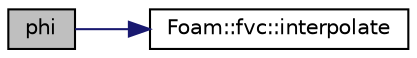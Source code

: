 digraph "phi"
{
  bgcolor="transparent";
  edge [fontname="Helvetica",fontsize="10",labelfontname="Helvetica",labelfontsize="10"];
  node [fontname="Helvetica",fontsize="10",shape=record];
  rankdir="LR";
  Node18 [label="phi",height=0.2,width=0.4,color="black", fillcolor="grey75", style="filled", fontcolor="black"];
  Node18 -> Node19 [color="midnightblue",fontsize="10",style="solid",fontname="Helvetica"];
  Node19 [label="Foam::fvc::interpolate",height=0.2,width=0.4,color="black",URL="$a21861.html#a768cc91e806b7278729a11134de57ecf",tooltip="Interpolate field onto faces using scheme given by Istream. "];
}
